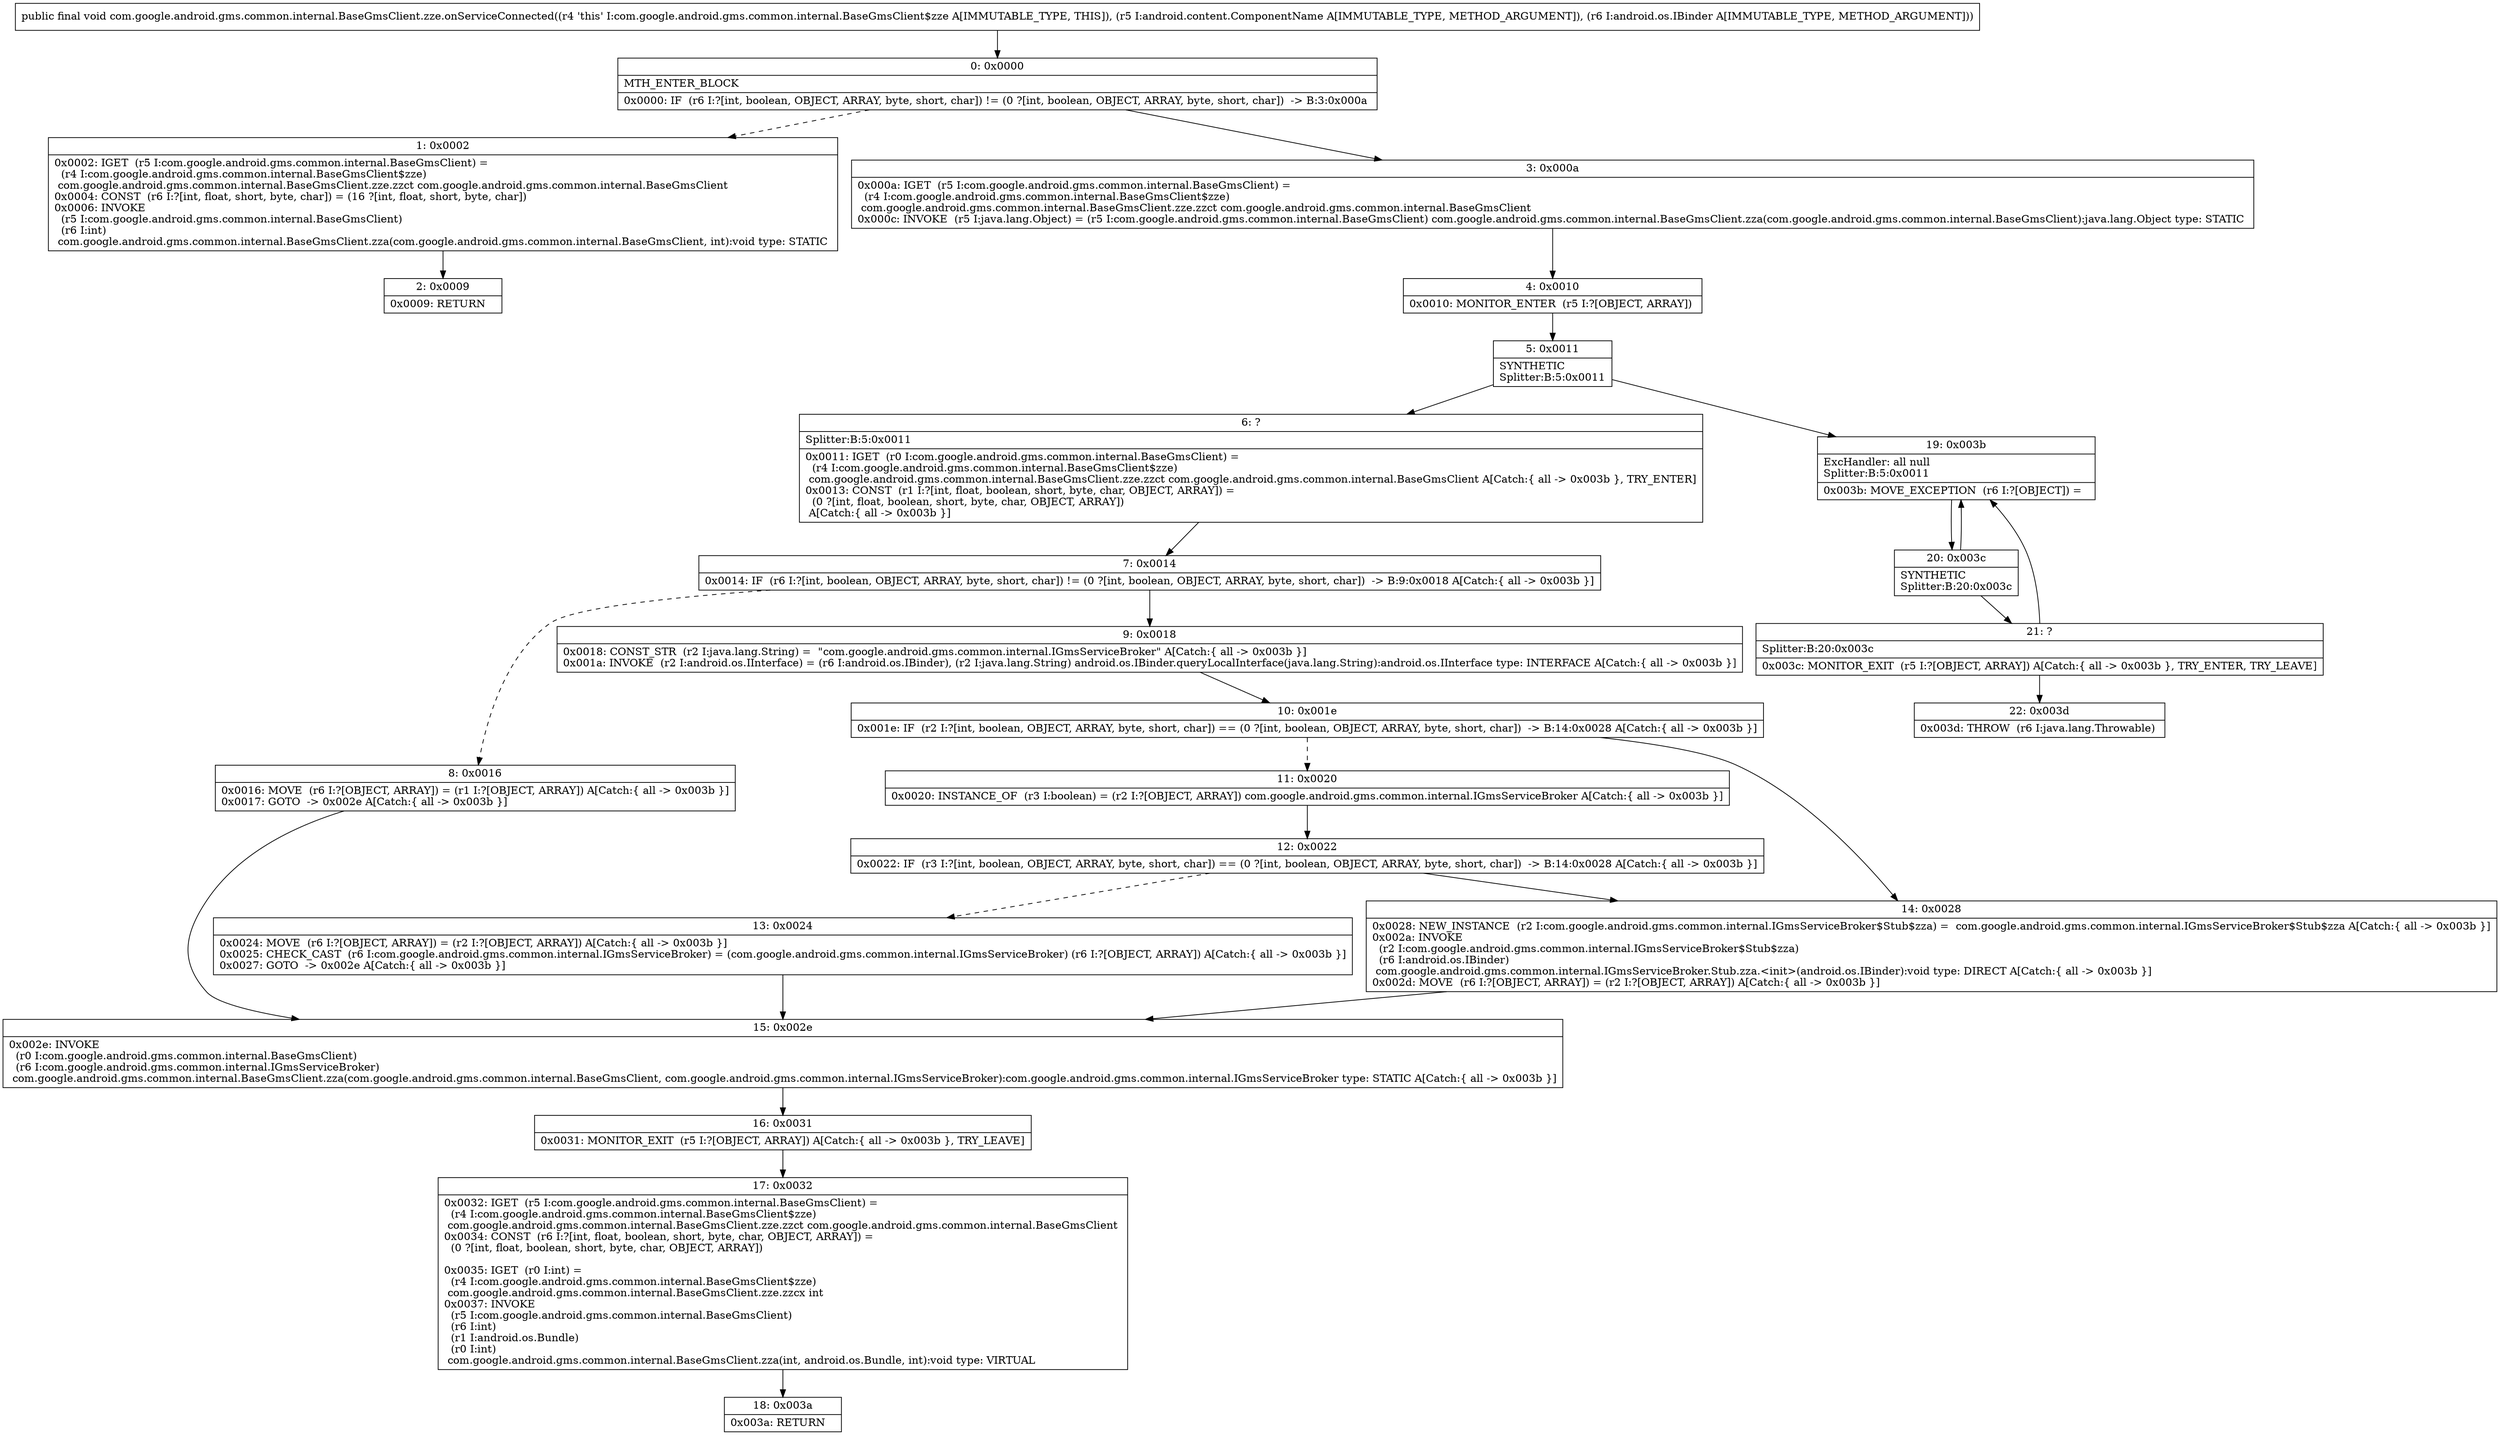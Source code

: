 digraph "CFG forcom.google.android.gms.common.internal.BaseGmsClient.zze.onServiceConnected(Landroid\/content\/ComponentName;Landroid\/os\/IBinder;)V" {
Node_0 [shape=record,label="{0\:\ 0x0000|MTH_ENTER_BLOCK\l|0x0000: IF  (r6 I:?[int, boolean, OBJECT, ARRAY, byte, short, char]) != (0 ?[int, boolean, OBJECT, ARRAY, byte, short, char])  \-\> B:3:0x000a \l}"];
Node_1 [shape=record,label="{1\:\ 0x0002|0x0002: IGET  (r5 I:com.google.android.gms.common.internal.BaseGmsClient) = \l  (r4 I:com.google.android.gms.common.internal.BaseGmsClient$zze)\l com.google.android.gms.common.internal.BaseGmsClient.zze.zzct com.google.android.gms.common.internal.BaseGmsClient \l0x0004: CONST  (r6 I:?[int, float, short, byte, char]) = (16 ?[int, float, short, byte, char]) \l0x0006: INVOKE  \l  (r5 I:com.google.android.gms.common.internal.BaseGmsClient)\l  (r6 I:int)\l com.google.android.gms.common.internal.BaseGmsClient.zza(com.google.android.gms.common.internal.BaseGmsClient, int):void type: STATIC \l}"];
Node_2 [shape=record,label="{2\:\ 0x0009|0x0009: RETURN   \l}"];
Node_3 [shape=record,label="{3\:\ 0x000a|0x000a: IGET  (r5 I:com.google.android.gms.common.internal.BaseGmsClient) = \l  (r4 I:com.google.android.gms.common.internal.BaseGmsClient$zze)\l com.google.android.gms.common.internal.BaseGmsClient.zze.zzct com.google.android.gms.common.internal.BaseGmsClient \l0x000c: INVOKE  (r5 I:java.lang.Object) = (r5 I:com.google.android.gms.common.internal.BaseGmsClient) com.google.android.gms.common.internal.BaseGmsClient.zza(com.google.android.gms.common.internal.BaseGmsClient):java.lang.Object type: STATIC \l}"];
Node_4 [shape=record,label="{4\:\ 0x0010|0x0010: MONITOR_ENTER  (r5 I:?[OBJECT, ARRAY]) \l}"];
Node_5 [shape=record,label="{5\:\ 0x0011|SYNTHETIC\lSplitter:B:5:0x0011\l}"];
Node_6 [shape=record,label="{6\:\ ?|Splitter:B:5:0x0011\l|0x0011: IGET  (r0 I:com.google.android.gms.common.internal.BaseGmsClient) = \l  (r4 I:com.google.android.gms.common.internal.BaseGmsClient$zze)\l com.google.android.gms.common.internal.BaseGmsClient.zze.zzct com.google.android.gms.common.internal.BaseGmsClient A[Catch:\{ all \-\> 0x003b \}, TRY_ENTER]\l0x0013: CONST  (r1 I:?[int, float, boolean, short, byte, char, OBJECT, ARRAY]) = \l  (0 ?[int, float, boolean, short, byte, char, OBJECT, ARRAY])\l A[Catch:\{ all \-\> 0x003b \}]\l}"];
Node_7 [shape=record,label="{7\:\ 0x0014|0x0014: IF  (r6 I:?[int, boolean, OBJECT, ARRAY, byte, short, char]) != (0 ?[int, boolean, OBJECT, ARRAY, byte, short, char])  \-\> B:9:0x0018 A[Catch:\{ all \-\> 0x003b \}]\l}"];
Node_8 [shape=record,label="{8\:\ 0x0016|0x0016: MOVE  (r6 I:?[OBJECT, ARRAY]) = (r1 I:?[OBJECT, ARRAY]) A[Catch:\{ all \-\> 0x003b \}]\l0x0017: GOTO  \-\> 0x002e A[Catch:\{ all \-\> 0x003b \}]\l}"];
Node_9 [shape=record,label="{9\:\ 0x0018|0x0018: CONST_STR  (r2 I:java.lang.String) =  \"com.google.android.gms.common.internal.IGmsServiceBroker\" A[Catch:\{ all \-\> 0x003b \}]\l0x001a: INVOKE  (r2 I:android.os.IInterface) = (r6 I:android.os.IBinder), (r2 I:java.lang.String) android.os.IBinder.queryLocalInterface(java.lang.String):android.os.IInterface type: INTERFACE A[Catch:\{ all \-\> 0x003b \}]\l}"];
Node_10 [shape=record,label="{10\:\ 0x001e|0x001e: IF  (r2 I:?[int, boolean, OBJECT, ARRAY, byte, short, char]) == (0 ?[int, boolean, OBJECT, ARRAY, byte, short, char])  \-\> B:14:0x0028 A[Catch:\{ all \-\> 0x003b \}]\l}"];
Node_11 [shape=record,label="{11\:\ 0x0020|0x0020: INSTANCE_OF  (r3 I:boolean) = (r2 I:?[OBJECT, ARRAY]) com.google.android.gms.common.internal.IGmsServiceBroker A[Catch:\{ all \-\> 0x003b \}]\l}"];
Node_12 [shape=record,label="{12\:\ 0x0022|0x0022: IF  (r3 I:?[int, boolean, OBJECT, ARRAY, byte, short, char]) == (0 ?[int, boolean, OBJECT, ARRAY, byte, short, char])  \-\> B:14:0x0028 A[Catch:\{ all \-\> 0x003b \}]\l}"];
Node_13 [shape=record,label="{13\:\ 0x0024|0x0024: MOVE  (r6 I:?[OBJECT, ARRAY]) = (r2 I:?[OBJECT, ARRAY]) A[Catch:\{ all \-\> 0x003b \}]\l0x0025: CHECK_CAST  (r6 I:com.google.android.gms.common.internal.IGmsServiceBroker) = (com.google.android.gms.common.internal.IGmsServiceBroker) (r6 I:?[OBJECT, ARRAY]) A[Catch:\{ all \-\> 0x003b \}]\l0x0027: GOTO  \-\> 0x002e A[Catch:\{ all \-\> 0x003b \}]\l}"];
Node_14 [shape=record,label="{14\:\ 0x0028|0x0028: NEW_INSTANCE  (r2 I:com.google.android.gms.common.internal.IGmsServiceBroker$Stub$zza) =  com.google.android.gms.common.internal.IGmsServiceBroker$Stub$zza A[Catch:\{ all \-\> 0x003b \}]\l0x002a: INVOKE  \l  (r2 I:com.google.android.gms.common.internal.IGmsServiceBroker$Stub$zza)\l  (r6 I:android.os.IBinder)\l com.google.android.gms.common.internal.IGmsServiceBroker.Stub.zza.\<init\>(android.os.IBinder):void type: DIRECT A[Catch:\{ all \-\> 0x003b \}]\l0x002d: MOVE  (r6 I:?[OBJECT, ARRAY]) = (r2 I:?[OBJECT, ARRAY]) A[Catch:\{ all \-\> 0x003b \}]\l}"];
Node_15 [shape=record,label="{15\:\ 0x002e|0x002e: INVOKE  \l  (r0 I:com.google.android.gms.common.internal.BaseGmsClient)\l  (r6 I:com.google.android.gms.common.internal.IGmsServiceBroker)\l com.google.android.gms.common.internal.BaseGmsClient.zza(com.google.android.gms.common.internal.BaseGmsClient, com.google.android.gms.common.internal.IGmsServiceBroker):com.google.android.gms.common.internal.IGmsServiceBroker type: STATIC A[Catch:\{ all \-\> 0x003b \}]\l}"];
Node_16 [shape=record,label="{16\:\ 0x0031|0x0031: MONITOR_EXIT  (r5 I:?[OBJECT, ARRAY]) A[Catch:\{ all \-\> 0x003b \}, TRY_LEAVE]\l}"];
Node_17 [shape=record,label="{17\:\ 0x0032|0x0032: IGET  (r5 I:com.google.android.gms.common.internal.BaseGmsClient) = \l  (r4 I:com.google.android.gms.common.internal.BaseGmsClient$zze)\l com.google.android.gms.common.internal.BaseGmsClient.zze.zzct com.google.android.gms.common.internal.BaseGmsClient \l0x0034: CONST  (r6 I:?[int, float, boolean, short, byte, char, OBJECT, ARRAY]) = \l  (0 ?[int, float, boolean, short, byte, char, OBJECT, ARRAY])\l \l0x0035: IGET  (r0 I:int) = \l  (r4 I:com.google.android.gms.common.internal.BaseGmsClient$zze)\l com.google.android.gms.common.internal.BaseGmsClient.zze.zzcx int \l0x0037: INVOKE  \l  (r5 I:com.google.android.gms.common.internal.BaseGmsClient)\l  (r6 I:int)\l  (r1 I:android.os.Bundle)\l  (r0 I:int)\l com.google.android.gms.common.internal.BaseGmsClient.zza(int, android.os.Bundle, int):void type: VIRTUAL \l}"];
Node_18 [shape=record,label="{18\:\ 0x003a|0x003a: RETURN   \l}"];
Node_19 [shape=record,label="{19\:\ 0x003b|ExcHandler: all null\lSplitter:B:5:0x0011\l|0x003b: MOVE_EXCEPTION  (r6 I:?[OBJECT]) =  \l}"];
Node_20 [shape=record,label="{20\:\ 0x003c|SYNTHETIC\lSplitter:B:20:0x003c\l}"];
Node_21 [shape=record,label="{21\:\ ?|Splitter:B:20:0x003c\l|0x003c: MONITOR_EXIT  (r5 I:?[OBJECT, ARRAY]) A[Catch:\{ all \-\> 0x003b \}, TRY_ENTER, TRY_LEAVE]\l}"];
Node_22 [shape=record,label="{22\:\ 0x003d|0x003d: THROW  (r6 I:java.lang.Throwable) \l}"];
MethodNode[shape=record,label="{public final void com.google.android.gms.common.internal.BaseGmsClient.zze.onServiceConnected((r4 'this' I:com.google.android.gms.common.internal.BaseGmsClient$zze A[IMMUTABLE_TYPE, THIS]), (r5 I:android.content.ComponentName A[IMMUTABLE_TYPE, METHOD_ARGUMENT]), (r6 I:android.os.IBinder A[IMMUTABLE_TYPE, METHOD_ARGUMENT])) }"];
MethodNode -> Node_0;
Node_0 -> Node_1[style=dashed];
Node_0 -> Node_3;
Node_1 -> Node_2;
Node_3 -> Node_4;
Node_4 -> Node_5;
Node_5 -> Node_6;
Node_5 -> Node_19;
Node_6 -> Node_7;
Node_7 -> Node_8[style=dashed];
Node_7 -> Node_9;
Node_8 -> Node_15;
Node_9 -> Node_10;
Node_10 -> Node_11[style=dashed];
Node_10 -> Node_14;
Node_11 -> Node_12;
Node_12 -> Node_13[style=dashed];
Node_12 -> Node_14;
Node_13 -> Node_15;
Node_14 -> Node_15;
Node_15 -> Node_16;
Node_16 -> Node_17;
Node_17 -> Node_18;
Node_19 -> Node_20;
Node_20 -> Node_21;
Node_20 -> Node_19;
Node_21 -> Node_22;
Node_21 -> Node_19;
}

